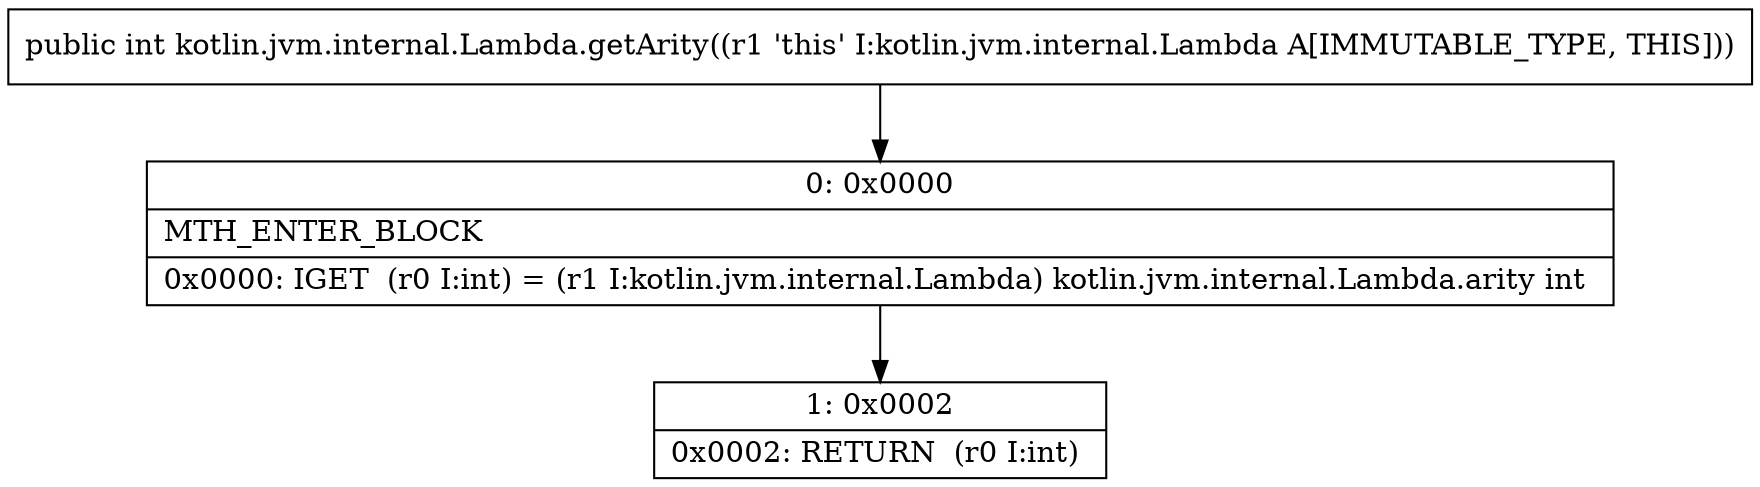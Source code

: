 digraph "CFG forkotlin.jvm.internal.Lambda.getArity()I" {
Node_0 [shape=record,label="{0\:\ 0x0000|MTH_ENTER_BLOCK\l|0x0000: IGET  (r0 I:int) = (r1 I:kotlin.jvm.internal.Lambda) kotlin.jvm.internal.Lambda.arity int \l}"];
Node_1 [shape=record,label="{1\:\ 0x0002|0x0002: RETURN  (r0 I:int) \l}"];
MethodNode[shape=record,label="{public int kotlin.jvm.internal.Lambda.getArity((r1 'this' I:kotlin.jvm.internal.Lambda A[IMMUTABLE_TYPE, THIS])) }"];
MethodNode -> Node_0;
Node_0 -> Node_1;
}

